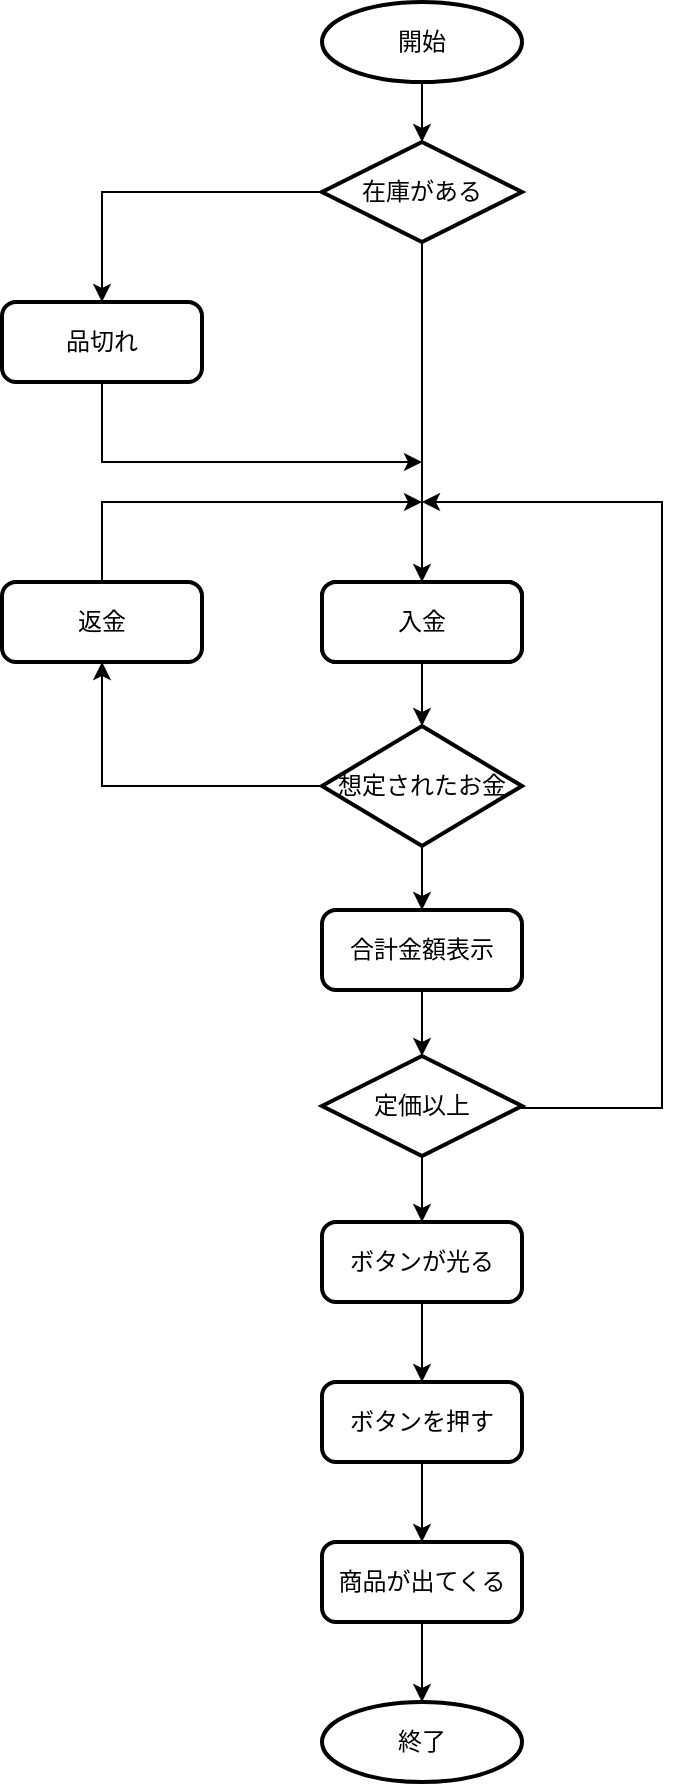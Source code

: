 <mxfile version="12.3.2" type="device" pages="1"><diagram id="Aztsq--fO2c_cKARAjpV" name="Page-1"><mxGraphModel dx="541" dy="633" grid="1" gridSize="10" guides="1" tooltips="1" connect="1" arrows="1" fold="1" page="1" pageScale="1" pageWidth="827" pageHeight="1169" math="0" shadow="0"><root><mxCell id="0"/><mxCell id="1" parent="0"/><mxCell id="GAPEefV2gWy7GLh9t50N-1" value="開始" style="strokeWidth=2;html=1;shape=mxgraph.flowchart.start_1;whiteSpace=wrap;" vertex="1" parent="1"><mxGeometry x="230" y="30" width="100" height="40" as="geometry"/></mxCell><mxCell id="GAPEefV2gWy7GLh9t50N-9" value="" style="edgeStyle=orthogonalEdgeStyle;rounded=0;orthogonalLoop=1;jettySize=auto;html=1;" edge="1" parent="1" source="GAPEefV2gWy7GLh9t50N-37" target="GAPEefV2gWy7GLh9t50N-8"><mxGeometry relative="1" as="geometry"/></mxCell><mxCell id="GAPEefV2gWy7GLh9t50N-2" value="入金" style="rounded=1;whiteSpace=wrap;html=1;absoluteArcSize=1;arcSize=14;strokeWidth=2;fontFamily=Helvetica;fontSize=12;fontColor=#000000;align=center;strokeColor=#000000;fillColor=#ffffff;" vertex="1" parent="1"><mxGeometry x="230" y="320" width="100" height="40" as="geometry"/></mxCell><mxCell id="GAPEefV2gWy7GLh9t50N-49" value="入金" style="rounded=1;whiteSpace=wrap;html=1;absoluteArcSize=1;arcSize=14;strokeWidth=2;fontFamily=Helvetica;fontSize=12;fontColor=#000000;align=center;strokeColor=#000000;fillColor=#ffffff;" vertex="1" parent="1"><mxGeometry x="230" y="320" width="100" height="40" as="geometry"/></mxCell><mxCell id="GAPEefV2gWy7GLh9t50N-11" value="" style="edgeStyle=orthogonalEdgeStyle;rounded=0;orthogonalLoop=1;jettySize=auto;html=1;" edge="1" parent="1" source="GAPEefV2gWy7GLh9t50N-44" target="GAPEefV2gWy7GLh9t50N-10"><mxGeometry relative="1" as="geometry"/></mxCell><mxCell id="GAPEefV2gWy7GLh9t50N-8" value="合計金額表示" style="rounded=1;whiteSpace=wrap;html=1;absoluteArcSize=1;arcSize=14;strokeWidth=2;fontFamily=Helvetica;fontSize=12;fontColor=#000000;align=center;strokeColor=#000000;fillColor=#ffffff;" vertex="1" parent="1"><mxGeometry x="230" y="484" width="100" height="40" as="geometry"/></mxCell><mxCell id="GAPEefV2gWy7GLh9t50N-13" value="" style="edgeStyle=orthogonalEdgeStyle;rounded=0;orthogonalLoop=1;jettySize=auto;html=1;" edge="1" parent="1" source="GAPEefV2gWy7GLh9t50N-10" target="GAPEefV2gWy7GLh9t50N-12"><mxGeometry relative="1" as="geometry"/></mxCell><mxCell id="GAPEefV2gWy7GLh9t50N-10" value="ボタンを押す" style="rounded=1;whiteSpace=wrap;html=1;absoluteArcSize=1;arcSize=14;strokeWidth=2;fontFamily=Helvetica;fontSize=12;fontColor=#000000;align=center;strokeColor=#000000;fillColor=#ffffff;" vertex="1" parent="1"><mxGeometry x="230" y="720" width="100" height="40" as="geometry"/></mxCell><mxCell id="GAPEefV2gWy7GLh9t50N-15" value="" style="edgeStyle=orthogonalEdgeStyle;rounded=0;orthogonalLoop=1;jettySize=auto;html=1;" edge="1" parent="1" source="GAPEefV2gWy7GLh9t50N-12" target="GAPEefV2gWy7GLh9t50N-14"><mxGeometry relative="1" as="geometry"/></mxCell><mxCell id="GAPEefV2gWy7GLh9t50N-12" value="商品が出てくる" style="rounded=1;whiteSpace=wrap;html=1;absoluteArcSize=1;arcSize=14;strokeWidth=2;fontFamily=Helvetica;fontSize=12;fontColor=#000000;align=center;strokeColor=#000000;fillColor=#ffffff;" vertex="1" parent="1"><mxGeometry x="230" y="800" width="100" height="40" as="geometry"/></mxCell><mxCell id="GAPEefV2gWy7GLh9t50N-14" value="終了" style="strokeWidth=2;html=1;shape=mxgraph.flowchart.start_1;whiteSpace=wrap;fontFamily=Helvetica;fontSize=12;fontColor=#000000;align=center;strokeColor=#000000;fillColor=#ffffff;" vertex="1" parent="1"><mxGeometry x="230" y="880" width="100" height="40" as="geometry"/></mxCell><mxCell id="GAPEefV2gWy7GLh9t50N-31" style="edgeStyle=orthogonalEdgeStyle;rounded=0;orthogonalLoop=1;jettySize=auto;html=1;entryX=0.5;entryY=0;entryDx=0;entryDy=0;" edge="1" parent="1" source="GAPEefV2gWy7GLh9t50N-18" target="GAPEefV2gWy7GLh9t50N-20"><mxGeometry relative="1" as="geometry"><mxPoint x="170" y="173" as="targetPoint"/><Array as="points"><mxPoint x="120" y="125"/></Array></mxGeometry></mxCell><mxCell id="GAPEefV2gWy7GLh9t50N-52" style="edgeStyle=orthogonalEdgeStyle;rounded=0;orthogonalLoop=1;jettySize=auto;html=1;entryX=0.5;entryY=0;entryDx=0;entryDy=0;" edge="1" parent="1" source="GAPEefV2gWy7GLh9t50N-18" target="GAPEefV2gWy7GLh9t50N-49"><mxGeometry relative="1" as="geometry"><mxPoint x="280" y="200" as="targetPoint"/></mxGeometry></mxCell><mxCell id="GAPEefV2gWy7GLh9t50N-18" value="在庫がある" style="strokeWidth=2;html=1;shape=mxgraph.flowchart.decision;whiteSpace=wrap;" vertex="1" parent="1"><mxGeometry x="230" y="100" width="100" height="50" as="geometry"/></mxCell><mxCell id="GAPEefV2gWy7GLh9t50N-19" value="" style="edgeStyle=orthogonalEdgeStyle;rounded=0;orthogonalLoop=1;jettySize=auto;html=1;" edge="1" parent="1" source="GAPEefV2gWy7GLh9t50N-1" target="GAPEefV2gWy7GLh9t50N-18"><mxGeometry relative="1" as="geometry"><mxPoint x="280" y="70" as="sourcePoint"/><mxPoint x="280" y="150" as="targetPoint"/></mxGeometry></mxCell><mxCell id="GAPEefV2gWy7GLh9t50N-36" style="edgeStyle=orthogonalEdgeStyle;rounded=0;orthogonalLoop=1;jettySize=auto;html=1;" edge="1" parent="1" source="GAPEefV2gWy7GLh9t50N-20"><mxGeometry relative="1" as="geometry"><mxPoint x="280" y="260" as="targetPoint"/><Array as="points"><mxPoint x="120" y="260"/></Array></mxGeometry></mxCell><mxCell id="GAPEefV2gWy7GLh9t50N-20" value="品切れ" style="rounded=1;whiteSpace=wrap;html=1;absoluteArcSize=1;arcSize=14;strokeWidth=2;" vertex="1" parent="1"><mxGeometry x="70" y="180" width="100" height="40" as="geometry"/></mxCell><mxCell id="GAPEefV2gWy7GLh9t50N-39" style="edgeStyle=orthogonalEdgeStyle;rounded=0;orthogonalLoop=1;jettySize=auto;html=1;" edge="1" parent="1" source="GAPEefV2gWy7GLh9t50N-37" target="GAPEefV2gWy7GLh9t50N-40"><mxGeometry relative="1" as="geometry"><mxPoint x="170" y="430" as="targetPoint"/></mxGeometry></mxCell><mxCell id="GAPEefV2gWy7GLh9t50N-37" value="想定されたお金" style="strokeWidth=2;html=1;shape=mxgraph.flowchart.decision;whiteSpace=wrap;" vertex="1" parent="1"><mxGeometry x="230" y="392" width="100" height="60" as="geometry"/></mxCell><mxCell id="GAPEefV2gWy7GLh9t50N-38" value="" style="edgeStyle=orthogonalEdgeStyle;rounded=0;orthogonalLoop=1;jettySize=auto;html=1;" edge="1" parent="1" source="GAPEefV2gWy7GLh9t50N-2" target="GAPEefV2gWy7GLh9t50N-37"><mxGeometry relative="1" as="geometry"><mxPoint x="280" y="360" as="sourcePoint"/><mxPoint x="280" y="484" as="targetPoint"/></mxGeometry></mxCell><mxCell id="GAPEefV2gWy7GLh9t50N-41" style="edgeStyle=orthogonalEdgeStyle;rounded=0;orthogonalLoop=1;jettySize=auto;html=1;" edge="1" parent="1" source="GAPEefV2gWy7GLh9t50N-40"><mxGeometry relative="1" as="geometry"><mxPoint x="280" y="280" as="targetPoint"/><Array as="points"><mxPoint x="120" y="280"/></Array></mxGeometry></mxCell><mxCell id="GAPEefV2gWy7GLh9t50N-40" value="返金" style="rounded=1;whiteSpace=wrap;html=1;absoluteArcSize=1;arcSize=14;strokeWidth=2;" vertex="1" parent="1"><mxGeometry x="70" y="320" width="100" height="40" as="geometry"/></mxCell><mxCell id="GAPEefV2gWy7GLh9t50N-46" style="edgeStyle=orthogonalEdgeStyle;rounded=0;orthogonalLoop=1;jettySize=auto;html=1;exitX=1;exitY=0.5;exitDx=0;exitDy=0;exitPerimeter=0;" edge="1" parent="1" source="GAPEefV2gWy7GLh9t50N-42"><mxGeometry relative="1" as="geometry"><mxPoint x="280" y="280" as="targetPoint"/><Array as="points"><mxPoint x="400" y="583"/><mxPoint x="400" y="280"/></Array></mxGeometry></mxCell><mxCell id="GAPEefV2gWy7GLh9t50N-42" value="定価以上" style="strokeWidth=2;html=1;shape=mxgraph.flowchart.decision;whiteSpace=wrap;" vertex="1" parent="1"><mxGeometry x="230" y="557" width="100" height="50" as="geometry"/></mxCell><mxCell id="GAPEefV2gWy7GLh9t50N-43" value="" style="edgeStyle=orthogonalEdgeStyle;rounded=0;orthogonalLoop=1;jettySize=auto;html=1;" edge="1" parent="1" source="GAPEefV2gWy7GLh9t50N-8" target="GAPEefV2gWy7GLh9t50N-42"><mxGeometry relative="1" as="geometry"><mxPoint x="280" y="524" as="sourcePoint"/><mxPoint x="280" y="640" as="targetPoint"/></mxGeometry></mxCell><mxCell id="GAPEefV2gWy7GLh9t50N-44" value="ボタンが光る" style="rounded=1;whiteSpace=wrap;html=1;absoluteArcSize=1;arcSize=14;strokeWidth=2;" vertex="1" parent="1"><mxGeometry x="230" y="640" width="100" height="40" as="geometry"/></mxCell><mxCell id="GAPEefV2gWy7GLh9t50N-45" value="" style="edgeStyle=orthogonalEdgeStyle;rounded=0;orthogonalLoop=1;jettySize=auto;html=1;" edge="1" parent="1" source="GAPEefV2gWy7GLh9t50N-42" target="GAPEefV2gWy7GLh9t50N-44"><mxGeometry relative="1" as="geometry"><mxPoint x="280" y="607" as="sourcePoint"/><mxPoint x="280" y="720" as="targetPoint"/></mxGeometry></mxCell></root></mxGraphModel></diagram></mxfile>